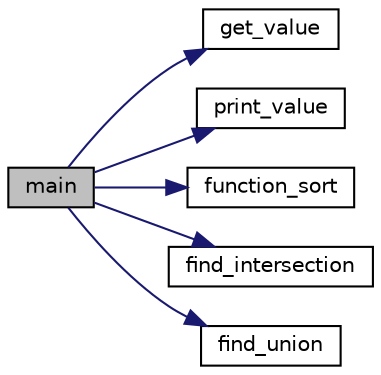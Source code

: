 digraph "main"
{
  edge [fontname="Helvetica",fontsize="10",labelfontname="Helvetica",labelfontsize="10"];
  node [fontname="Helvetica",fontsize="10",shape=record];
  rankdir="LR";
  Node1 [label="main",height=0.2,width=0.4,color="black", fillcolor="grey75", style="filled", fontcolor="black"];
  Node1 -> Node2 [color="midnightblue",fontsize="10",style="solid",fontname="Helvetica"];
  Node2 [label="get_value",height=0.2,width=0.4,color="black", fillcolor="white", style="filled",URL="$UnionAndInstersection_8c.html#a410b2addcc7a3a00210eb21d9d3b10b4"];
  Node1 -> Node3 [color="midnightblue",fontsize="10",style="solid",fontname="Helvetica"];
  Node3 [label="print_value",height=0.2,width=0.4,color="black", fillcolor="white", style="filled",URL="$UnionAndInstersection_8c.html#a91ca11cd52ff629eb9c904beec08878f"];
  Node1 -> Node4 [color="midnightblue",fontsize="10",style="solid",fontname="Helvetica"];
  Node4 [label="function_sort",height=0.2,width=0.4,color="black", fillcolor="white", style="filled",URL="$UnionAndInstersection_8c.html#a5b42cb5c09d50e423862dd90755c5412"];
  Node1 -> Node5 [color="midnightblue",fontsize="10",style="solid",fontname="Helvetica"];
  Node5 [label="find_intersection",height=0.2,width=0.4,color="black", fillcolor="white", style="filled",URL="$UnionAndInstersection_8c.html#a75c51101c470aa6bff490a55b0165bab"];
  Node1 -> Node6 [color="midnightblue",fontsize="10",style="solid",fontname="Helvetica"];
  Node6 [label="find_union",height=0.2,width=0.4,color="black", fillcolor="white", style="filled",URL="$UnionAndInstersection_8c.html#a4ab04fd44a096d59ca0bb9bef8af739d"];
}
